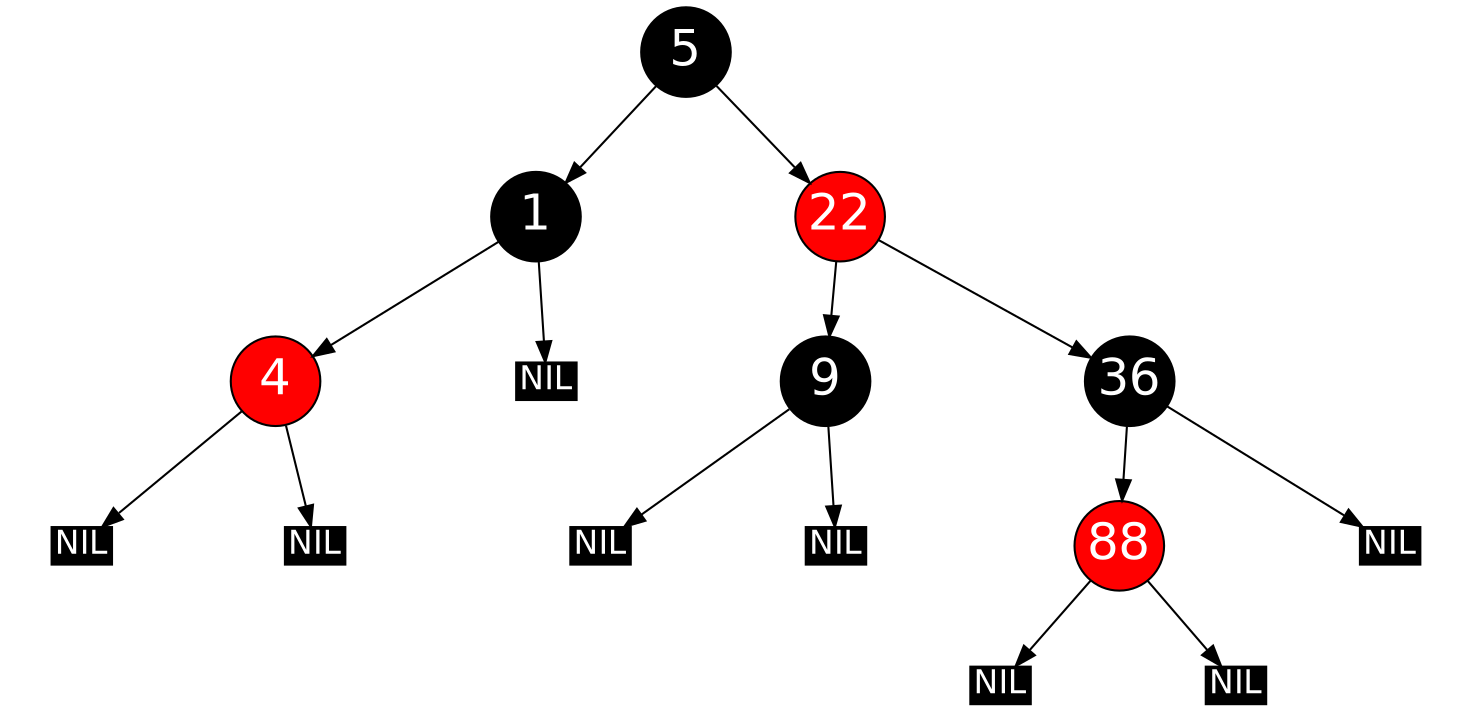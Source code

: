 digraph G {
graph [ratio=.48; ordering="out"];
node [style=filled, color=black, shape=circle, width=.6
fontname=Helvetica, fontweight=bold, fontcolor=white,
fontsize=24, fixedsize=true];

22, 4, 88, 22, 4, 88 [fillcolor=red];
n1, n2, n3, n4, n5, n6, n7, n8
 [label="NIL", shape=record, width=.4,height=.25, fontsize=16];

22 -> 9, 36;
1 -> 4;
1 -> n1;
5 -> 1, 22;
9 -> n2, n3;
36 -> 88;
36 -> n4;
4 -> n5, n6;
88 -> n7, n8;

}
